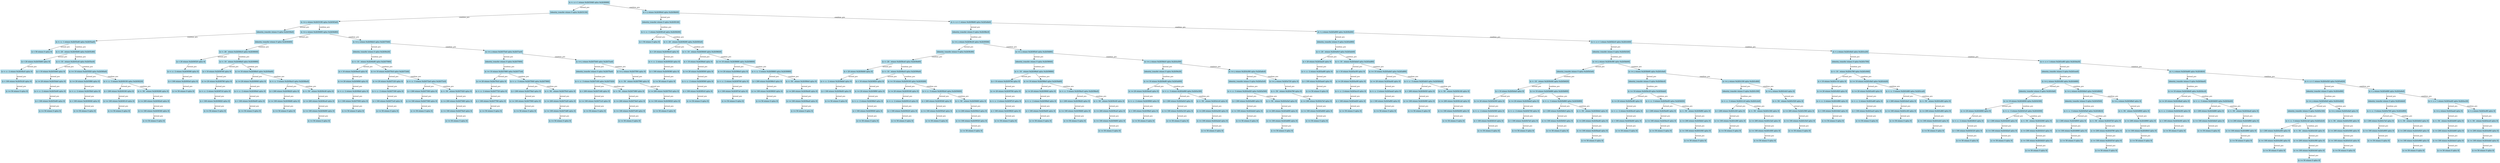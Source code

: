 digraph "[y := x - 1]" {
"0x2b53070" [label="[x <-- x + 1 otimes 0x2b530d0 oplus 0x2b58080]", color=lightblue,style=filled,shape=box]
"0x2b53070" -> "0x2b530d0" [label=extend_pre,color=black]
"0x2b530d0" [label="[identity_transfer otimes 0 oplus 0x2b53130]", color=lightblue,style=filled,shape=box]
"0x2b530d0" -> "0x2b53130" [label=combine_pre,color=black]
"0x2b53130" [label="[x <= y otimes 0x2b53190 oplus 0x2b563a0]", color=lightblue,style=filled,shape=box]
"0x2b53130" -> "0x2b53190" [label=extend_pre,color=black]
"0x2b53190" [label="[identity_transfer otimes 0 oplus 0x2b559e0]", color=lightblue,style=filled,shape=box]
"0x2b53190" -> "0x2b559e0" [label=combine_pre,color=black]
"0x2b559e0" [label="[x <-- x - 1 otimes 0x2b55a40 oplus 0x2b55aa0]", color=lightblue,style=filled,shape=box]
"0x2b559e0" -> "0x2b55a40" [label=extend_pre,color=black]
"0x2b55a40" [label="[z < 50 otimes 0 oplus 0]", color=lightblue,style=filled,shape=box]
"0x2b559e0" -> "0x2b55aa0" [label=combine_pre,color=black]
"0x2b55aa0" [label="[x <-- 20   otimes 0x2b55b00 oplus 0x2b55c80]", color=lightblue,style=filled,shape=box]
"0x2b55aa0" -> "0x2b55b00" [label=extend_pre,color=black]
"0x2b55b00" [label="[x < 20 otimes 0x2b55b60 oplus 0]", color=lightblue,style=filled,shape=box]
"0x2b55b00" -> "0x2b55b60" [label=extend_pre,color=black]
"0x2b55b60" [label="[x <-- x - 2 otimes 0x2b55bc0 oplus 0]", color=lightblue,style=filled,shape=box]
"0x2b55b60" -> "0x2b55bc0" [label=extend_pre,color=black]
"0x2b55bc0" [label="[z < 100 otimes 0x2b55c20 oplus 0]", color=lightblue,style=filled,shape=box]
"0x2b55bc0" -> "0x2b55c20" [label=extend_pre,color=black]
"0x2b55c20" [label="[z >= 50 otimes 0 oplus 0]", color=lightblue,style=filled,shape=box]
"0x2b55aa0" -> "0x2b55c80" [label=combine_pre,color=black]
"0x2b55c80" [label="[x <-- 10   otimes 0x2b55ce0 oplus 0x2b55ec0]", color=lightblue,style=filled,shape=box]
"0x2b55c80" -> "0x2b55ce0" [label=extend_pre,color=black]
"0x2b55ce0" [label="[x < 10 otimes 0x2b55d40 oplus 0]", color=lightblue,style=filled,shape=box]
"0x2b55ce0" -> "0x2b55d40" [label=extend_pre,color=black]
"0x2b55d40" [label="[x >= 20 otimes 0x2b55da0 oplus 0]", color=lightblue,style=filled,shape=box]
"0x2b55d40" -> "0x2b55da0" [label=extend_pre,color=black]
"0x2b55da0" [label="[x <-- x - 2 otimes 0x2b55e00 oplus 0]", color=lightblue,style=filled,shape=box]
"0x2b55da0" -> "0x2b55e00" [label=extend_pre,color=black]
"0x2b55e00" [label="[z < 100 otimes 0x2b55e60 oplus 0]", color=lightblue,style=filled,shape=box]
"0x2b55e00" -> "0x2b55e60" [label=extend_pre,color=black]
"0x2b55e60" [label="[z >= 50 otimes 0 oplus 0]", color=lightblue,style=filled,shape=box]
"0x2b55c80" -> "0x2b55ec0" [label=combine_pre,color=black]
"0x2b55ec0" [label="[x >= 10 otimes 0x2b55f20 oplus 0x2b560a0]", color=lightblue,style=filled,shape=box]
"0x2b55ec0" -> "0x2b55f20" [label=extend_pre,color=black]
"0x2b55f20" [label="[x >= 20 otimes 0x2b55f80 oplus 0]", color=lightblue,style=filled,shape=box]
"0x2b55f20" -> "0x2b55f80" [label=extend_pre,color=black]
"0x2b55f80" [label="[x <-- x - 2 otimes 0x2b55fe0 oplus 0]", color=lightblue,style=filled,shape=box]
"0x2b55f80" -> "0x2b55fe0" [label=extend_pre,color=black]
"0x2b55fe0" [label="[z < 100 otimes 0x2b56040 oplus 0]", color=lightblue,style=filled,shape=box]
"0x2b55fe0" -> "0x2b56040" [label=extend_pre,color=black]
"0x2b56040" [label="[z >= 50 otimes 0 oplus 0]", color=lightblue,style=filled,shape=box]
"0x2b55ec0" -> "0x2b560a0" [label=combine_pre,color=black]
"0x2b560a0" [label="[x <-- x - 3 otimes 0x2b56100 oplus 0x2b56220]", color=lightblue,style=filled,shape=box]
"0x2b560a0" -> "0x2b56100" [label=extend_pre,color=black]
"0x2b56100" [label="[z < 200 otimes 0x2b56160 oplus 0]", color=lightblue,style=filled,shape=box]
"0x2b56100" -> "0x2b56160" [label=extend_pre,color=black]
"0x2b56160" [label="[z >= 100 otimes 0x2b561c0 oplus 0]", color=lightblue,style=filled,shape=box]
"0x2b56160" -> "0x2b561c0" [label=extend_pre,color=black]
"0x2b561c0" [label="[z >= 50 otimes 0 oplus 0]", color=lightblue,style=filled,shape=box]
"0x2b560a0" -> "0x2b56220" [label=combine_pre,color=black]
"0x2b56220" [label="[x <-- 50   otimes 0x2b56280 oplus 0]", color=lightblue,style=filled,shape=box]
"0x2b56220" -> "0x2b56280" [label=extend_pre,color=black]
"0x2b56280" [label="[z >= 200 otimes 0x2b562e0 oplus 0]", color=lightblue,style=filled,shape=box]
"0x2b56280" -> "0x2b562e0" [label=extend_pre,color=black]
"0x2b562e0" [label="[z >= 100 otimes 0x2b56340 oplus 0]", color=lightblue,style=filled,shape=box]
"0x2b562e0" -> "0x2b56340" [label=extend_pre,color=black]
"0x2b56340" [label="[z >= 50 otimes 0 oplus 0]", color=lightblue,style=filled,shape=box]
"0x2b53130" -> "0x2b563a0" [label=combine_pre,color=black]
"0x2b563a0" [label="[x <= y otimes 0x2b56400 oplus 0x2b56d60]", color=lightblue,style=filled,shape=box]
"0x2b563a0" -> "0x2b56400" [label=extend_pre,color=black]
"0x2b56400" [label="[identity_transfer otimes 0 oplus 0x2b56460]", color=lightblue,style=filled,shape=box]
"0x2b56400" -> "0x2b56460" [label=combine_pre,color=black]
"0x2b56460" [label="[x <-- 20   otimes 0x2b564c0 oplus 0x2b56640]", color=lightblue,style=filled,shape=box]
"0x2b56460" -> "0x2b564c0" [label=extend_pre,color=black]
"0x2b564c0" [label="[x < 20 otimes 0x2b56520 oplus 0]", color=lightblue,style=filled,shape=box]
"0x2b564c0" -> "0x2b56520" [label=extend_pre,color=black]
"0x2b56520" [label="[x <-- x - 2 otimes 0x2b56580 oplus 0]", color=lightblue,style=filled,shape=box]
"0x2b56520" -> "0x2b56580" [label=extend_pre,color=black]
"0x2b56580" [label="[z < 100 otimes 0x2b565e0 oplus 0]", color=lightblue,style=filled,shape=box]
"0x2b56580" -> "0x2b565e0" [label=extend_pre,color=black]
"0x2b565e0" [label="[z >= 50 otimes 0 oplus 0]", color=lightblue,style=filled,shape=box]
"0x2b56460" -> "0x2b56640" [label=combine_pre,color=black]
"0x2b56640" [label="[x <-- 10   otimes 0x2b566a0 oplus 0x2b56880]", color=lightblue,style=filled,shape=box]
"0x2b56640" -> "0x2b566a0" [label=extend_pre,color=black]
"0x2b566a0" [label="[x < 10 otimes 0x2b56700 oplus 0]", color=lightblue,style=filled,shape=box]
"0x2b566a0" -> "0x2b56700" [label=extend_pre,color=black]
"0x2b56700" [label="[x >= 20 otimes 0x2b56760 oplus 0]", color=lightblue,style=filled,shape=box]
"0x2b56700" -> "0x2b56760" [label=extend_pre,color=black]
"0x2b56760" [label="[x <-- x - 2 otimes 0x2b567c0 oplus 0]", color=lightblue,style=filled,shape=box]
"0x2b56760" -> "0x2b567c0" [label=extend_pre,color=black]
"0x2b567c0" [label="[z < 100 otimes 0x2b56820 oplus 0]", color=lightblue,style=filled,shape=box]
"0x2b567c0" -> "0x2b56820" [label=extend_pre,color=black]
"0x2b56820" [label="[z >= 50 otimes 0 oplus 0]", color=lightblue,style=filled,shape=box]
"0x2b56640" -> "0x2b56880" [label=combine_pre,color=black]
"0x2b56880" [label="[x >= 10 otimes 0x2b568e0 oplus 0x2b56a60]", color=lightblue,style=filled,shape=box]
"0x2b56880" -> "0x2b568e0" [label=extend_pre,color=black]
"0x2b568e0" [label="[x >= 20 otimes 0x2b56940 oplus 0]", color=lightblue,style=filled,shape=box]
"0x2b568e0" -> "0x2b56940" [label=extend_pre,color=black]
"0x2b56940" [label="[x <-- x - 2 otimes 0x2b569a0 oplus 0]", color=lightblue,style=filled,shape=box]
"0x2b56940" -> "0x2b569a0" [label=extend_pre,color=black]
"0x2b569a0" [label="[z < 100 otimes 0x2b56a00 oplus 0]", color=lightblue,style=filled,shape=box]
"0x2b569a0" -> "0x2b56a00" [label=extend_pre,color=black]
"0x2b56a00" [label="[z >= 50 otimes 0 oplus 0]", color=lightblue,style=filled,shape=box]
"0x2b56880" -> "0x2b56a60" [label=combine_pre,color=black]
"0x2b56a60" [label="[x <-- x - 3 otimes 0x2b56ac0 oplus 0x2b56be0]", color=lightblue,style=filled,shape=box]
"0x2b56a60" -> "0x2b56ac0" [label=extend_pre,color=black]
"0x2b56ac0" [label="[z < 200 otimes 0x2b56b20 oplus 0]", color=lightblue,style=filled,shape=box]
"0x2b56ac0" -> "0x2b56b20" [label=extend_pre,color=black]
"0x2b56b20" [label="[z >= 100 otimes 0x2b56b80 oplus 0]", color=lightblue,style=filled,shape=box]
"0x2b56b20" -> "0x2b56b80" [label=extend_pre,color=black]
"0x2b56b80" [label="[z >= 50 otimes 0 oplus 0]", color=lightblue,style=filled,shape=box]
"0x2b56a60" -> "0x2b56be0" [label=combine_pre,color=black]
"0x2b56be0" [label="[x <-- 50   otimes 0x2b56c40 oplus 0]", color=lightblue,style=filled,shape=box]
"0x2b56be0" -> "0x2b56c40" [label=extend_pre,color=black]
"0x2b56c40" [label="[z >= 200 otimes 0x2b56ca0 oplus 0]", color=lightblue,style=filled,shape=box]
"0x2b56c40" -> "0x2b56ca0" [label=extend_pre,color=black]
"0x2b56ca0" [label="[z >= 100 otimes 0x2b56d00 oplus 0]", color=lightblue,style=filled,shape=box]
"0x2b56ca0" -> "0x2b56d00" [label=extend_pre,color=black]
"0x2b56d00" [label="[z >= 50 otimes 0 oplus 0]", color=lightblue,style=filled,shape=box]
"0x2b563a0" -> "0x2b56d60" [label=combine_pre,color=black]
"0x2b56d60" [label="[x <= y otimes 0x2b56dc0 oplus 0x2b57540]", color=lightblue,style=filled,shape=box]
"0x2b56d60" -> "0x2b56dc0" [label=extend_pre,color=black]
"0x2b56dc0" [label="[identity_transfer otimes 0 oplus 0x2b56e20]", color=lightblue,style=filled,shape=box]
"0x2b56dc0" -> "0x2b56e20" [label=combine_pre,color=black]
"0x2b56e20" [label="[x <-- 10   otimes 0x2b56e80 oplus 0x2b57060]", color=lightblue,style=filled,shape=box]
"0x2b56e20" -> "0x2b56e80" [label=extend_pre,color=black]
"0x2b56e80" [label="[x < 10 otimes 0x2b56ee0 oplus 0]", color=lightblue,style=filled,shape=box]
"0x2b56e80" -> "0x2b56ee0" [label=extend_pre,color=black]
"0x2b56ee0" [label="[x >= 20 otimes 0x2b56f40 oplus 0]", color=lightblue,style=filled,shape=box]
"0x2b56ee0" -> "0x2b56f40" [label=extend_pre,color=black]
"0x2b56f40" [label="[x <-- x - 2 otimes 0x2b56fa0 oplus 0]", color=lightblue,style=filled,shape=box]
"0x2b56f40" -> "0x2b56fa0" [label=extend_pre,color=black]
"0x2b56fa0" [label="[z < 100 otimes 0x2b57000 oplus 0]", color=lightblue,style=filled,shape=box]
"0x2b56fa0" -> "0x2b57000" [label=extend_pre,color=black]
"0x2b57000" [label="[z >= 50 otimes 0 oplus 0]", color=lightblue,style=filled,shape=box]
"0x2b56e20" -> "0x2b57060" [label=combine_pre,color=black]
"0x2b57060" [label="[x >= 10 otimes 0x2b570c0 oplus 0x2b57240]", color=lightblue,style=filled,shape=box]
"0x2b57060" -> "0x2b570c0" [label=extend_pre,color=black]
"0x2b570c0" [label="[x >= 20 otimes 0x2b57120 oplus 0]", color=lightblue,style=filled,shape=box]
"0x2b570c0" -> "0x2b57120" [label=extend_pre,color=black]
"0x2b57120" [label="[x <-- x - 2 otimes 0x2b57180 oplus 0]", color=lightblue,style=filled,shape=box]
"0x2b57120" -> "0x2b57180" [label=extend_pre,color=black]
"0x2b57180" [label="[z < 100 otimes 0x2b571e0 oplus 0]", color=lightblue,style=filled,shape=box]
"0x2b57180" -> "0x2b571e0" [label=extend_pre,color=black]
"0x2b571e0" [label="[z >= 50 otimes 0 oplus 0]", color=lightblue,style=filled,shape=box]
"0x2b57060" -> "0x2b57240" [label=combine_pre,color=black]
"0x2b57240" [label="[x <-- x - 3 otimes 0x2b572a0 oplus 0x2b573c0]", color=lightblue,style=filled,shape=box]
"0x2b57240" -> "0x2b572a0" [label=extend_pre,color=black]
"0x2b572a0" [label="[z < 200 otimes 0x2b57300 oplus 0]", color=lightblue,style=filled,shape=box]
"0x2b572a0" -> "0x2b57300" [label=extend_pre,color=black]
"0x2b57300" [label="[z >= 100 otimes 0x2b57360 oplus 0]", color=lightblue,style=filled,shape=box]
"0x2b57300" -> "0x2b57360" [label=extend_pre,color=black]
"0x2b57360" [label="[z >= 50 otimes 0 oplus 0]", color=lightblue,style=filled,shape=box]
"0x2b57240" -> "0x2b573c0" [label=combine_pre,color=black]
"0x2b573c0" [label="[x <-- 50   otimes 0x2b57420 oplus 0]", color=lightblue,style=filled,shape=box]
"0x2b573c0" -> "0x2b57420" [label=extend_pre,color=black]
"0x2b57420" [label="[z >= 200 otimes 0x2b57480 oplus 0]", color=lightblue,style=filled,shape=box]
"0x2b57420" -> "0x2b57480" [label=extend_pre,color=black]
"0x2b57480" [label="[z >= 100 otimes 0x2b574e0 oplus 0]", color=lightblue,style=filled,shape=box]
"0x2b57480" -> "0x2b574e0" [label=extend_pre,color=black]
"0x2b574e0" [label="[z >= 50 otimes 0 oplus 0]", color=lightblue,style=filled,shape=box]
"0x2b56d60" -> "0x2b57540" [label=combine_pre,color=black]
"0x2b57540" [label="[x <= y otimes 0x2b575a0 oplus 0x2b57ae0]", color=lightblue,style=filled,shape=box]
"0x2b57540" -> "0x2b575a0" [label=extend_pre,color=black]
"0x2b575a0" [label="[identity_transfer otimes 0 oplus 0x2b57600]", color=lightblue,style=filled,shape=box]
"0x2b575a0" -> "0x2b57600" [label=combine_pre,color=black]
"0x2b57600" [label="[x >= 10 otimes 0x2b57660 oplus 0x2b577e0]", color=lightblue,style=filled,shape=box]
"0x2b57600" -> "0x2b57660" [label=extend_pre,color=black]
"0x2b57660" [label="[x >= 20 otimes 0x2b576c0 oplus 0]", color=lightblue,style=filled,shape=box]
"0x2b57660" -> "0x2b576c0" [label=extend_pre,color=black]
"0x2b576c0" [label="[x <-- x - 2 otimes 0x2b57720 oplus 0]", color=lightblue,style=filled,shape=box]
"0x2b576c0" -> "0x2b57720" [label=extend_pre,color=black]
"0x2b57720" [label="[z < 100 otimes 0x2b57780 oplus 0]", color=lightblue,style=filled,shape=box]
"0x2b57720" -> "0x2b57780" [label=extend_pre,color=black]
"0x2b57780" [label="[z >= 50 otimes 0 oplus 0]", color=lightblue,style=filled,shape=box]
"0x2b57600" -> "0x2b577e0" [label=combine_pre,color=black]
"0x2b577e0" [label="[x <-- x - 3 otimes 0x2b57840 oplus 0x2b57960]", color=lightblue,style=filled,shape=box]
"0x2b577e0" -> "0x2b57840" [label=extend_pre,color=black]
"0x2b57840" [label="[z < 200 otimes 0x2b578a0 oplus 0]", color=lightblue,style=filled,shape=box]
"0x2b57840" -> "0x2b578a0" [label=extend_pre,color=black]
"0x2b578a0" [label="[z >= 100 otimes 0x2b57900 oplus 0]", color=lightblue,style=filled,shape=box]
"0x2b578a0" -> "0x2b57900" [label=extend_pre,color=black]
"0x2b57900" [label="[z >= 50 otimes 0 oplus 0]", color=lightblue,style=filled,shape=box]
"0x2b577e0" -> "0x2b57960" [label=combine_pre,color=black]
"0x2b57960" [label="[x <-- 50   otimes 0x2b579c0 oplus 0]", color=lightblue,style=filled,shape=box]
"0x2b57960" -> "0x2b579c0" [label=extend_pre,color=black]
"0x2b579c0" [label="[z >= 200 otimes 0x2b57a20 oplus 0]", color=lightblue,style=filled,shape=box]
"0x2b579c0" -> "0x2b57a20" [label=extend_pre,color=black]
"0x2b57a20" [label="[z >= 100 otimes 0x2b57a80 oplus 0]", color=lightblue,style=filled,shape=box]
"0x2b57a20" -> "0x2b57a80" [label=extend_pre,color=black]
"0x2b57a80" [label="[z >= 50 otimes 0 oplus 0]", color=lightblue,style=filled,shape=box]
"0x2b57540" -> "0x2b57ae0" [label=combine_pre,color=black]
"0x2b57ae0" [label="[x <= y otimes 0x2b57b40 oplus 0x2b57ea0]", color=lightblue,style=filled,shape=box]
"0x2b57ae0" -> "0x2b57b40" [label=extend_pre,color=black]
"0x2b57b40" [label="[identity_transfer otimes 0 oplus 0x2b57ba0]", color=lightblue,style=filled,shape=box]
"0x2b57b40" -> "0x2b57ba0" [label=combine_pre,color=black]
"0x2b57ba0" [label="[x <-- x - 3 otimes 0x2b57c00 oplus 0x2b57d20]", color=lightblue,style=filled,shape=box]
"0x2b57ba0" -> "0x2b57c00" [label=extend_pre,color=black]
"0x2b57c00" [label="[z < 200 otimes 0x2b57c60 oplus 0]", color=lightblue,style=filled,shape=box]
"0x2b57c00" -> "0x2b57c60" [label=extend_pre,color=black]
"0x2b57c60" [label="[z >= 100 otimes 0x2b57cc0 oplus 0]", color=lightblue,style=filled,shape=box]
"0x2b57c60" -> "0x2b57cc0" [label=extend_pre,color=black]
"0x2b57cc0" [label="[z >= 50 otimes 0 oplus 0]", color=lightblue,style=filled,shape=box]
"0x2b57ba0" -> "0x2b57d20" [label=combine_pre,color=black]
"0x2b57d20" [label="[x <-- 50   otimes 0x2b57d80 oplus 0]", color=lightblue,style=filled,shape=box]
"0x2b57d20" -> "0x2b57d80" [label=extend_pre,color=black]
"0x2b57d80" [label="[z >= 200 otimes 0x2b57de0 oplus 0]", color=lightblue,style=filled,shape=box]
"0x2b57d80" -> "0x2b57de0" [label=extend_pre,color=black]
"0x2b57de0" [label="[z >= 100 otimes 0x2b57e40 oplus 0]", color=lightblue,style=filled,shape=box]
"0x2b57de0" -> "0x2b57e40" [label=extend_pre,color=black]
"0x2b57e40" [label="[z >= 50 otimes 0 oplus 0]", color=lightblue,style=filled,shape=box]
"0x2b57ae0" -> "0x2b57ea0" [label=combine_pre,color=black]
"0x2b57ea0" [label="[x <= y otimes 0x2b57f00 oplus 0]", color=lightblue,style=filled,shape=box]
"0x2b57ea0" -> "0x2b57f00" [label=extend_pre,color=black]
"0x2b57f00" [label="[x <-- 50   otimes 0x2b57f60 oplus 0]", color=lightblue,style=filled,shape=box]
"0x2b57f00" -> "0x2b57f60" [label=extend_pre,color=black]
"0x2b57f60" [label="[z >= 200 otimes 0x2b57fc0 oplus 0]", color=lightblue,style=filled,shape=box]
"0x2b57f60" -> "0x2b57fc0" [label=extend_pre,color=black]
"0x2b57fc0" [label="[z >= 100 otimes 0x2b58020 oplus 0]", color=lightblue,style=filled,shape=box]
"0x2b57fc0" -> "0x2b58020" [label=extend_pre,color=black]
"0x2b58020" [label="[z >= 50 otimes 0 oplus 0]", color=lightblue,style=filled,shape=box]
"0x2b53070" -> "0x2b58080" [label=combine_pre,color=black]
"0x2b58080" [label="[x > y otimes 0x2b580e0 oplus 0x2b58b00]", color=lightblue,style=filled,shape=box]
"0x2b58080" -> "0x2b580e0" [label=extend_pre,color=black]
"0x2b580e0" [label="[identity_transfer otimes 0 oplus 0x2b58140]", color=lightblue,style=filled,shape=box]
"0x2b580e0" -> "0x2b58140" [label=combine_pre,color=black]
"0x2b58140" [label="[x <-- x - 1 otimes 0x2b581a0 oplus 0x2b58200]", color=lightblue,style=filled,shape=box]
"0x2b58140" -> "0x2b581a0" [label=extend_pre,color=black]
"0x2b581a0" [label="[z < 50 otimes 0 oplus 0]", color=lightblue,style=filled,shape=box]
"0x2b58140" -> "0x2b58200" [label=combine_pre,color=black]
"0x2b58200" [label="[x <-- 20   otimes 0x2b58260 oplus 0x2b583e0]", color=lightblue,style=filled,shape=box]
"0x2b58200" -> "0x2b58260" [label=extend_pre,color=black]
"0x2b58260" [label="[x < 20 otimes 0x2b582c0 oplus 0]", color=lightblue,style=filled,shape=box]
"0x2b58260" -> "0x2b582c0" [label=extend_pre,color=black]
"0x2b582c0" [label="[x <-- x - 2 otimes 0x2b58320 oplus 0]", color=lightblue,style=filled,shape=box]
"0x2b582c0" -> "0x2b58320" [label=extend_pre,color=black]
"0x2b58320" [label="[z < 100 otimes 0x2b58380 oplus 0]", color=lightblue,style=filled,shape=box]
"0x2b58320" -> "0x2b58380" [label=extend_pre,color=black]
"0x2b58380" [label="[z >= 50 otimes 0 oplus 0]", color=lightblue,style=filled,shape=box]
"0x2b58200" -> "0x2b583e0" [label=combine_pre,color=black]
"0x2b583e0" [label="[x <-- 10   otimes 0x2b58440 oplus 0x2b58620]", color=lightblue,style=filled,shape=box]
"0x2b583e0" -> "0x2b58440" [label=extend_pre,color=black]
"0x2b58440" [label="[x < 10 otimes 0x2b584a0 oplus 0]", color=lightblue,style=filled,shape=box]
"0x2b58440" -> "0x2b584a0" [label=extend_pre,color=black]
"0x2b584a0" [label="[x >= 20 otimes 0x2b58500 oplus 0]", color=lightblue,style=filled,shape=box]
"0x2b584a0" -> "0x2b58500" [label=extend_pre,color=black]
"0x2b58500" [label="[x <-- x - 2 otimes 0x2b58560 oplus 0]", color=lightblue,style=filled,shape=box]
"0x2b58500" -> "0x2b58560" [label=extend_pre,color=black]
"0x2b58560" [label="[z < 100 otimes 0x2b585c0 oplus 0]", color=lightblue,style=filled,shape=box]
"0x2b58560" -> "0x2b585c0" [label=extend_pre,color=black]
"0x2b585c0" [label="[z >= 50 otimes 0 oplus 0]", color=lightblue,style=filled,shape=box]
"0x2b583e0" -> "0x2b58620" [label=combine_pre,color=black]
"0x2b58620" [label="[x >= 10 otimes 0x2b58680 oplus 0x2b58800]", color=lightblue,style=filled,shape=box]
"0x2b58620" -> "0x2b58680" [label=extend_pre,color=black]
"0x2b58680" [label="[x >= 20 otimes 0x2b586e0 oplus 0]", color=lightblue,style=filled,shape=box]
"0x2b58680" -> "0x2b586e0" [label=extend_pre,color=black]
"0x2b586e0" [label="[x <-- x - 2 otimes 0x2b58740 oplus 0]", color=lightblue,style=filled,shape=box]
"0x2b586e0" -> "0x2b58740" [label=extend_pre,color=black]
"0x2b58740" [label="[z < 100 otimes 0x2b587a0 oplus 0]", color=lightblue,style=filled,shape=box]
"0x2b58740" -> "0x2b587a0" [label=extend_pre,color=black]
"0x2b587a0" [label="[z >= 50 otimes 0 oplus 0]", color=lightblue,style=filled,shape=box]
"0x2b58620" -> "0x2b58800" [label=combine_pre,color=black]
"0x2b58800" [label="[x <-- x - 3 otimes 0x2b58860 oplus 0x2b58980]", color=lightblue,style=filled,shape=box]
"0x2b58800" -> "0x2b58860" [label=extend_pre,color=black]
"0x2b58860" [label="[z < 200 otimes 0x2b588c0 oplus 0]", color=lightblue,style=filled,shape=box]
"0x2b58860" -> "0x2b588c0" [label=extend_pre,color=black]
"0x2b588c0" [label="[z >= 100 otimes 0x2b58920 oplus 0]", color=lightblue,style=filled,shape=box]
"0x2b588c0" -> "0x2b58920" [label=extend_pre,color=black]
"0x2b58920" [label="[z >= 50 otimes 0 oplus 0]", color=lightblue,style=filled,shape=box]
"0x2b58800" -> "0x2b58980" [label=combine_pre,color=black]
"0x2b58980" [label="[x <-- 50   otimes 0x2b589e0 oplus 0]", color=lightblue,style=filled,shape=box]
"0x2b58980" -> "0x2b589e0" [label=extend_pre,color=black]
"0x2b589e0" [label="[z >= 200 otimes 0x2b58a40 oplus 0]", color=lightblue,style=filled,shape=box]
"0x2b589e0" -> "0x2b58a40" [label=extend_pre,color=black]
"0x2b58a40" [label="[z >= 100 otimes 0x2b58aa0 oplus 0]", color=lightblue,style=filled,shape=box]
"0x2b58a40" -> "0x2b58aa0" [label=extend_pre,color=black]
"0x2b58aa0" [label="[z >= 50 otimes 0 oplus 0]", color=lightblue,style=filled,shape=box]
"0x2b58080" -> "0x2b58b00" [label=combine_pre,color=black]
"0x2b58b00" [label="[x <-- x + 1 otimes 0x2b58b60 oplus 0x2b5a8a0]", color=lightblue,style=filled,shape=box]
"0x2b58b00" -> "0x2b58b60" [label=extend_pre,color=black]
"0x2b58b60" [label="[identity_transfer otimes 0 oplus 0x2b58bc0]", color=lightblue,style=filled,shape=box]
"0x2b58b60" -> "0x2b58bc0" [label=combine_pre,color=black]
"0x2b58bc0" [label="[x <= y otimes 0x2b58c20 oplus 0x2b59580]", color=lightblue,style=filled,shape=box]
"0x2b58bc0" -> "0x2b58c20" [label=extend_pre,color=black]
"0x2b58c20" [label="[identity_transfer otimes 0 oplus 0x2b58c80]", color=lightblue,style=filled,shape=box]
"0x2b58c20" -> "0x2b58c80" [label=combine_pre,color=black]
"0x2b58c80" [label="[x <-- 20   otimes 0x2b58ce0 oplus 0x2b58e60]", color=lightblue,style=filled,shape=box]
"0x2b58c80" -> "0x2b58ce0" [label=extend_pre,color=black]
"0x2b58ce0" [label="[x < 20 otimes 0x2b58d40 oplus 0]", color=lightblue,style=filled,shape=box]
"0x2b58ce0" -> "0x2b58d40" [label=extend_pre,color=black]
"0x2b58d40" [label="[x <-- x - 2 otimes 0x2b58da0 oplus 0]", color=lightblue,style=filled,shape=box]
"0x2b58d40" -> "0x2b58da0" [label=extend_pre,color=black]
"0x2b58da0" [label="[z < 100 otimes 0x2b58e00 oplus 0]", color=lightblue,style=filled,shape=box]
"0x2b58da0" -> "0x2b58e00" [label=extend_pre,color=black]
"0x2b58e00" [label="[z >= 50 otimes 0 oplus 0]", color=lightblue,style=filled,shape=box]
"0x2b58c80" -> "0x2b58e60" [label=combine_pre,color=black]
"0x2b58e60" [label="[x <-- 10   otimes 0x2b58ec0 oplus 0x2b590a0]", color=lightblue,style=filled,shape=box]
"0x2b58e60" -> "0x2b58ec0" [label=extend_pre,color=black]
"0x2b58ec0" [label="[x < 10 otimes 0x2b58f20 oplus 0]", color=lightblue,style=filled,shape=box]
"0x2b58ec0" -> "0x2b58f20" [label=extend_pre,color=black]
"0x2b58f20" [label="[x >= 20 otimes 0x2b58f80 oplus 0]", color=lightblue,style=filled,shape=box]
"0x2b58f20" -> "0x2b58f80" [label=extend_pre,color=black]
"0x2b58f80" [label="[x <-- x - 2 otimes 0x2b58fe0 oplus 0]", color=lightblue,style=filled,shape=box]
"0x2b58f80" -> "0x2b58fe0" [label=extend_pre,color=black]
"0x2b58fe0" [label="[z < 100 otimes 0x2b59040 oplus 0]", color=lightblue,style=filled,shape=box]
"0x2b58fe0" -> "0x2b59040" [label=extend_pre,color=black]
"0x2b59040" [label="[z >= 50 otimes 0 oplus 0]", color=lightblue,style=filled,shape=box]
"0x2b58e60" -> "0x2b590a0" [label=combine_pre,color=black]
"0x2b590a0" [label="[x >= 10 otimes 0x2b59100 oplus 0x2b59280]", color=lightblue,style=filled,shape=box]
"0x2b590a0" -> "0x2b59100" [label=extend_pre,color=black]
"0x2b59100" [label="[x >= 20 otimes 0x2b59160 oplus 0]", color=lightblue,style=filled,shape=box]
"0x2b59100" -> "0x2b59160" [label=extend_pre,color=black]
"0x2b59160" [label="[x <-- x - 2 otimes 0x2b591c0 oplus 0]", color=lightblue,style=filled,shape=box]
"0x2b59160" -> "0x2b591c0" [label=extend_pre,color=black]
"0x2b591c0" [label="[z < 100 otimes 0x2b59220 oplus 0]", color=lightblue,style=filled,shape=box]
"0x2b591c0" -> "0x2b59220" [label=extend_pre,color=black]
"0x2b59220" [label="[z >= 50 otimes 0 oplus 0]", color=lightblue,style=filled,shape=box]
"0x2b590a0" -> "0x2b59280" [label=combine_pre,color=black]
"0x2b59280" [label="[x <-- x - 3 otimes 0x2b592e0 oplus 0x2b59400]", color=lightblue,style=filled,shape=box]
"0x2b59280" -> "0x2b592e0" [label=extend_pre,color=black]
"0x2b592e0" [label="[z < 200 otimes 0x2b59340 oplus 0]", color=lightblue,style=filled,shape=box]
"0x2b592e0" -> "0x2b59340" [label=extend_pre,color=black]
"0x2b59340" [label="[z >= 100 otimes 0x2b593a0 oplus 0]", color=lightblue,style=filled,shape=box]
"0x2b59340" -> "0x2b593a0" [label=extend_pre,color=black]
"0x2b593a0" [label="[z >= 50 otimes 0 oplus 0]", color=lightblue,style=filled,shape=box]
"0x2b59280" -> "0x2b59400" [label=combine_pre,color=black]
"0x2b59400" [label="[x <-- 50   otimes 0x2b59460 oplus 0]", color=lightblue,style=filled,shape=box]
"0x2b59400" -> "0x2b59460" [label=extend_pre,color=black]
"0x2b59460" [label="[z >= 200 otimes 0x2b594c0 oplus 0]", color=lightblue,style=filled,shape=box]
"0x2b59460" -> "0x2b594c0" [label=extend_pre,color=black]
"0x2b594c0" [label="[z >= 100 otimes 0x2b59520 oplus 0]", color=lightblue,style=filled,shape=box]
"0x2b594c0" -> "0x2b59520" [label=extend_pre,color=black]
"0x2b59520" [label="[z >= 50 otimes 0 oplus 0]", color=lightblue,style=filled,shape=box]
"0x2b58bc0" -> "0x2b59580" [label=combine_pre,color=black]
"0x2b59580" [label="[x <= y otimes 0x2b595e0 oplus 0x2b59d60]", color=lightblue,style=filled,shape=box]
"0x2b59580" -> "0x2b595e0" [label=extend_pre,color=black]
"0x2b595e0" [label="[identity_transfer otimes 0 oplus 0x2b59640]", color=lightblue,style=filled,shape=box]
"0x2b595e0" -> "0x2b59640" [label=combine_pre,color=black]
"0x2b59640" [label="[x <-- 10   otimes 0x2b596a0 oplus 0x2b59880]", color=lightblue,style=filled,shape=box]
"0x2b59640" -> "0x2b596a0" [label=extend_pre,color=black]
"0x2b596a0" [label="[x < 10 otimes 0x2b59700 oplus 0]", color=lightblue,style=filled,shape=box]
"0x2b596a0" -> "0x2b59700" [label=extend_pre,color=black]
"0x2b59700" [label="[x >= 20 otimes 0x2b59760 oplus 0]", color=lightblue,style=filled,shape=box]
"0x2b59700" -> "0x2b59760" [label=extend_pre,color=black]
"0x2b59760" [label="[x <-- x - 2 otimes 0x2b597c0 oplus 0]", color=lightblue,style=filled,shape=box]
"0x2b59760" -> "0x2b597c0" [label=extend_pre,color=black]
"0x2b597c0" [label="[z < 100 otimes 0x2b59820 oplus 0]", color=lightblue,style=filled,shape=box]
"0x2b597c0" -> "0x2b59820" [label=extend_pre,color=black]
"0x2b59820" [label="[z >= 50 otimes 0 oplus 0]", color=lightblue,style=filled,shape=box]
"0x2b59640" -> "0x2b59880" [label=combine_pre,color=black]
"0x2b59880" [label="[x >= 10 otimes 0x2b598e0 oplus 0x2b59a60]", color=lightblue,style=filled,shape=box]
"0x2b59880" -> "0x2b598e0" [label=extend_pre,color=black]
"0x2b598e0" [label="[x >= 20 otimes 0x2b59940 oplus 0]", color=lightblue,style=filled,shape=box]
"0x2b598e0" -> "0x2b59940" [label=extend_pre,color=black]
"0x2b59940" [label="[x <-- x - 2 otimes 0x2b599a0 oplus 0]", color=lightblue,style=filled,shape=box]
"0x2b59940" -> "0x2b599a0" [label=extend_pre,color=black]
"0x2b599a0" [label="[z < 100 otimes 0x2b59a00 oplus 0]", color=lightblue,style=filled,shape=box]
"0x2b599a0" -> "0x2b59a00" [label=extend_pre,color=black]
"0x2b59a00" [label="[z >= 50 otimes 0 oplus 0]", color=lightblue,style=filled,shape=box]
"0x2b59880" -> "0x2b59a60" [label=combine_pre,color=black]
"0x2b59a60" [label="[x <-- x - 3 otimes 0x2b59ac0 oplus 0x2b59be0]", color=lightblue,style=filled,shape=box]
"0x2b59a60" -> "0x2b59ac0" [label=extend_pre,color=black]
"0x2b59ac0" [label="[z < 200 otimes 0x2b59b20 oplus 0]", color=lightblue,style=filled,shape=box]
"0x2b59ac0" -> "0x2b59b20" [label=extend_pre,color=black]
"0x2b59b20" [label="[z >= 100 otimes 0x2b59b80 oplus 0]", color=lightblue,style=filled,shape=box]
"0x2b59b20" -> "0x2b59b80" [label=extend_pre,color=black]
"0x2b59b80" [label="[z >= 50 otimes 0 oplus 0]", color=lightblue,style=filled,shape=box]
"0x2b59a60" -> "0x2b59be0" [label=combine_pre,color=black]
"0x2b59be0" [label="[x <-- 50   otimes 0x2b59c40 oplus 0]", color=lightblue,style=filled,shape=box]
"0x2b59be0" -> "0x2b59c40" [label=extend_pre,color=black]
"0x2b59c40" [label="[z >= 200 otimes 0x2b59ca0 oplus 0]", color=lightblue,style=filled,shape=box]
"0x2b59c40" -> "0x2b59ca0" [label=extend_pre,color=black]
"0x2b59ca0" [label="[z >= 100 otimes 0x2b59d00 oplus 0]", color=lightblue,style=filled,shape=box]
"0x2b59ca0" -> "0x2b59d00" [label=extend_pre,color=black]
"0x2b59d00" [label="[z >= 50 otimes 0 oplus 0]", color=lightblue,style=filled,shape=box]
"0x2b59580" -> "0x2b59d60" [label=combine_pre,color=black]
"0x2b59d60" [label="[x <= y otimes 0x2b59dc0 oplus 0x2b5a300]", color=lightblue,style=filled,shape=box]
"0x2b59d60" -> "0x2b59dc0" [label=extend_pre,color=black]
"0x2b59dc0" [label="[identity_transfer otimes 0 oplus 0x2b59e20]", color=lightblue,style=filled,shape=box]
"0x2b59dc0" -> "0x2b59e20" [label=combine_pre,color=black]
"0x2b59e20" [label="[x >= 10 otimes 0x2b59e80 oplus 0x2b5a000]", color=lightblue,style=filled,shape=box]
"0x2b59e20" -> "0x2b59e80" [label=extend_pre,color=black]
"0x2b59e80" [label="[x >= 20 otimes 0x2b59ee0 oplus 0]", color=lightblue,style=filled,shape=box]
"0x2b59e80" -> "0x2b59ee0" [label=extend_pre,color=black]
"0x2b59ee0" [label="[x <-- x - 2 otimes 0x2b59f40 oplus 0]", color=lightblue,style=filled,shape=box]
"0x2b59ee0" -> "0x2b59f40" [label=extend_pre,color=black]
"0x2b59f40" [label="[z < 100 otimes 0x2b59fa0 oplus 0]", color=lightblue,style=filled,shape=box]
"0x2b59f40" -> "0x2b59fa0" [label=extend_pre,color=black]
"0x2b59fa0" [label="[z >= 50 otimes 0 oplus 0]", color=lightblue,style=filled,shape=box]
"0x2b59e20" -> "0x2b5a000" [label=combine_pre,color=black]
"0x2b5a000" [label="[x <-- x - 3 otimes 0x2b5a060 oplus 0x2b5a180]", color=lightblue,style=filled,shape=box]
"0x2b5a000" -> "0x2b5a060" [label=extend_pre,color=black]
"0x2b5a060" [label="[z < 200 otimes 0x2b5a0c0 oplus 0]", color=lightblue,style=filled,shape=box]
"0x2b5a060" -> "0x2b5a0c0" [label=extend_pre,color=black]
"0x2b5a0c0" [label="[z >= 100 otimes 0x2b5a120 oplus 0]", color=lightblue,style=filled,shape=box]
"0x2b5a0c0" -> "0x2b5a120" [label=extend_pre,color=black]
"0x2b5a120" [label="[z >= 50 otimes 0 oplus 0]", color=lightblue,style=filled,shape=box]
"0x2b5a000" -> "0x2b5a180" [label=combine_pre,color=black]
"0x2b5a180" [label="[x <-- 50   otimes 0x2b5a1e0 oplus 0]", color=lightblue,style=filled,shape=box]
"0x2b5a180" -> "0x2b5a1e0" [label=extend_pre,color=black]
"0x2b5a1e0" [label="[z >= 200 otimes 0x2b5a240 oplus 0]", color=lightblue,style=filled,shape=box]
"0x2b5a1e0" -> "0x2b5a240" [label=extend_pre,color=black]
"0x2b5a240" [label="[z >= 100 otimes 0x2b5a2a0 oplus 0]", color=lightblue,style=filled,shape=box]
"0x2b5a240" -> "0x2b5a2a0" [label=extend_pre,color=black]
"0x2b5a2a0" [label="[z >= 50 otimes 0 oplus 0]", color=lightblue,style=filled,shape=box]
"0x2b59d60" -> "0x2b5a300" [label=combine_pre,color=black]
"0x2b5a300" [label="[x <= y otimes 0x2b5a360 oplus 0x2b5a6c0]", color=lightblue,style=filled,shape=box]
"0x2b5a300" -> "0x2b5a360" [label=extend_pre,color=black]
"0x2b5a360" [label="[identity_transfer otimes 0 oplus 0x2b5a3c0]", color=lightblue,style=filled,shape=box]
"0x2b5a360" -> "0x2b5a3c0" [label=combine_pre,color=black]
"0x2b5a3c0" [label="[x <-- x - 3 otimes 0x2b5a420 oplus 0x2b5a540]", color=lightblue,style=filled,shape=box]
"0x2b5a3c0" -> "0x2b5a420" [label=extend_pre,color=black]
"0x2b5a420" [label="[z < 200 otimes 0x2b5a480 oplus 0]", color=lightblue,style=filled,shape=box]
"0x2b5a420" -> "0x2b5a480" [label=extend_pre,color=black]
"0x2b5a480" [label="[z >= 100 otimes 0x2b5a4e0 oplus 0]", color=lightblue,style=filled,shape=box]
"0x2b5a480" -> "0x2b5a4e0" [label=extend_pre,color=black]
"0x2b5a4e0" [label="[z >= 50 otimes 0 oplus 0]", color=lightblue,style=filled,shape=box]
"0x2b5a3c0" -> "0x2b5a540" [label=combine_pre,color=black]
"0x2b5a540" [label="[x <-- 50   otimes 0x2b5a5a0 oplus 0]", color=lightblue,style=filled,shape=box]
"0x2b5a540" -> "0x2b5a5a0" [label=extend_pre,color=black]
"0x2b5a5a0" [label="[z >= 200 otimes 0x2b5a600 oplus 0]", color=lightblue,style=filled,shape=box]
"0x2b5a5a0" -> "0x2b5a600" [label=extend_pre,color=black]
"0x2b5a600" [label="[z >= 100 otimes 0x2b5a660 oplus 0]", color=lightblue,style=filled,shape=box]
"0x2b5a600" -> "0x2b5a660" [label=extend_pre,color=black]
"0x2b5a660" [label="[z >= 50 otimes 0 oplus 0]", color=lightblue,style=filled,shape=box]
"0x2b5a300" -> "0x2b5a6c0" [label=combine_pre,color=black]
"0x2b5a6c0" [label="[x <= y otimes 0x2b5a720 oplus 0]", color=lightblue,style=filled,shape=box]
"0x2b5a6c0" -> "0x2b5a720" [label=extend_pre,color=black]
"0x2b5a720" [label="[x <-- 50   otimes 0x2b5a780 oplus 0]", color=lightblue,style=filled,shape=box]
"0x2b5a720" -> "0x2b5a780" [label=extend_pre,color=black]
"0x2b5a780" [label="[z >= 200 otimes 0x2b5a7e0 oplus 0]", color=lightblue,style=filled,shape=box]
"0x2b5a780" -> "0x2b5a7e0" [label=extend_pre,color=black]
"0x2b5a7e0" [label="[z >= 100 otimes 0x2b5a840 oplus 0]", color=lightblue,style=filled,shape=box]
"0x2b5a7e0" -> "0x2b5a840" [label=extend_pre,color=black]
"0x2b5a840" [label="[z >= 50 otimes 0 oplus 0]", color=lightblue,style=filled,shape=box]
"0x2b58b00" -> "0x2b5a8a0" [label=combine_pre,color=black]
"0x2b5a8a0" [label="[x > y otimes 0x2b5a900 oplus 0x2b5b260]", color=lightblue,style=filled,shape=box]
"0x2b5a8a0" -> "0x2b5a900" [label=extend_pre,color=black]
"0x2b5a900" [label="[identity_transfer otimes 0 oplus 0x2b5a960]", color=lightblue,style=filled,shape=box]
"0x2b5a900" -> "0x2b5a960" [label=combine_pre,color=black]
"0x2b5a960" [label="[x <-- 20   otimes 0x2b5a9c0 oplus 0x2b5ab40]", color=lightblue,style=filled,shape=box]
"0x2b5a960" -> "0x2b5a9c0" [label=extend_pre,color=black]
"0x2b5a9c0" [label="[x < 20 otimes 0x2b5aa20 oplus 0]", color=lightblue,style=filled,shape=box]
"0x2b5a9c0" -> "0x2b5aa20" [label=extend_pre,color=black]
"0x2b5aa20" [label="[x <-- x - 2 otimes 0x2b5aa80 oplus 0]", color=lightblue,style=filled,shape=box]
"0x2b5aa20" -> "0x2b5aa80" [label=extend_pre,color=black]
"0x2b5aa80" [label="[z < 100 otimes 0x2b5aae0 oplus 0]", color=lightblue,style=filled,shape=box]
"0x2b5aa80" -> "0x2b5aae0" [label=extend_pre,color=black]
"0x2b5aae0" [label="[z >= 50 otimes 0 oplus 0]", color=lightblue,style=filled,shape=box]
"0x2b5a960" -> "0x2b5ab40" [label=combine_pre,color=black]
"0x2b5ab40" [label="[x <-- 10   otimes 0x2b5aba0 oplus 0x2b5ad80]", color=lightblue,style=filled,shape=box]
"0x2b5ab40" -> "0x2b5aba0" [label=extend_pre,color=black]
"0x2b5aba0" [label="[x < 10 otimes 0x2b5ac00 oplus 0]", color=lightblue,style=filled,shape=box]
"0x2b5aba0" -> "0x2b5ac00" [label=extend_pre,color=black]
"0x2b5ac00" [label="[x >= 20 otimes 0x2b5ac60 oplus 0]", color=lightblue,style=filled,shape=box]
"0x2b5ac00" -> "0x2b5ac60" [label=extend_pre,color=black]
"0x2b5ac60" [label="[x <-- x - 2 otimes 0x2b5acc0 oplus 0]", color=lightblue,style=filled,shape=box]
"0x2b5ac60" -> "0x2b5acc0" [label=extend_pre,color=black]
"0x2b5acc0" [label="[z < 100 otimes 0x2b5ad20 oplus 0]", color=lightblue,style=filled,shape=box]
"0x2b5acc0" -> "0x2b5ad20" [label=extend_pre,color=black]
"0x2b5ad20" [label="[z >= 50 otimes 0 oplus 0]", color=lightblue,style=filled,shape=box]
"0x2b5ab40" -> "0x2b5ad80" [label=combine_pre,color=black]
"0x2b5ad80" [label="[x >= 10 otimes 0x2b5ade0 oplus 0x2b5af60]", color=lightblue,style=filled,shape=box]
"0x2b5ad80" -> "0x2b5ade0" [label=extend_pre,color=black]
"0x2b5ade0" [label="[x >= 20 otimes 0x2b5ae40 oplus 0]", color=lightblue,style=filled,shape=box]
"0x2b5ade0" -> "0x2b5ae40" [label=extend_pre,color=black]
"0x2b5ae40" [label="[x <-- x - 2 otimes 0x2b5aea0 oplus 0]", color=lightblue,style=filled,shape=box]
"0x2b5ae40" -> "0x2b5aea0" [label=extend_pre,color=black]
"0x2b5aea0" [label="[z < 100 otimes 0x2b5af00 oplus 0]", color=lightblue,style=filled,shape=box]
"0x2b5aea0" -> "0x2b5af00" [label=extend_pre,color=black]
"0x2b5af00" [label="[z >= 50 otimes 0 oplus 0]", color=lightblue,style=filled,shape=box]
"0x2b5ad80" -> "0x2b5af60" [label=combine_pre,color=black]
"0x2b5af60" [label="[x <-- x - 3 otimes 0x2b5afc0 oplus 0x2b5b0e0]", color=lightblue,style=filled,shape=box]
"0x2b5af60" -> "0x2b5afc0" [label=extend_pre,color=black]
"0x2b5afc0" [label="[z < 200 otimes 0x2b5b020 oplus 0]", color=lightblue,style=filled,shape=box]
"0x2b5afc0" -> "0x2b5b020" [label=extend_pre,color=black]
"0x2b5b020" [label="[z >= 100 otimes 0x2b5b080 oplus 0]", color=lightblue,style=filled,shape=box]
"0x2b5b020" -> "0x2b5b080" [label=extend_pre,color=black]
"0x2b5b080" [label="[z >= 50 otimes 0 oplus 0]", color=lightblue,style=filled,shape=box]
"0x2b5af60" -> "0x2b5b0e0" [label=combine_pre,color=black]
"0x2b5b0e0" [label="[x <-- 50   otimes 0x2b5b140 oplus 0]", color=lightblue,style=filled,shape=box]
"0x2b5b0e0" -> "0x2b5b140" [label=extend_pre,color=black]
"0x2b5b140" [label="[z >= 200 otimes 0x2b5b1a0 oplus 0]", color=lightblue,style=filled,shape=box]
"0x2b5b140" -> "0x2b5b1a0" [label=extend_pre,color=black]
"0x2b5b1a0" [label="[z >= 100 otimes 0x2b5b200 oplus 0]", color=lightblue,style=filled,shape=box]
"0x2b5b1a0" -> "0x2b5b200" [label=extend_pre,color=black]
"0x2b5b200" [label="[z >= 50 otimes 0 oplus 0]", color=lightblue,style=filled,shape=box]
"0x2b5a8a0" -> "0x2b5b260" [label=combine_pre,color=black]
"0x2b5b260" [label="[x <-- x + 1 otimes 0x2b5b2c0 oplus 0x2b5c640]", color=lightblue,style=filled,shape=box]
"0x2b5b260" -> "0x2b5b2c0" [label=extend_pre,color=black]
"0x2b5b2c0" [label="[identity_transfer otimes 0 oplus 0x2b5b320]", color=lightblue,style=filled,shape=box]
"0x2b5b2c0" -> "0x2b5b320" [label=combine_pre,color=black]
"0x2b5b320" [label="[x <= y otimes 0x2b5b380 oplus 0x2b5bb00]", color=lightblue,style=filled,shape=box]
"0x2b5b320" -> "0x2b5b380" [label=extend_pre,color=black]
"0x2b5b380" [label="[identity_transfer otimes 0 oplus 0x2b5b3e0]", color=lightblue,style=filled,shape=box]
"0x2b5b380" -> "0x2b5b3e0" [label=combine_pre,color=black]
"0x2b5b3e0" [label="[x <-- 10   otimes 0x2b5b440 oplus 0x2b5b620]", color=lightblue,style=filled,shape=box]
"0x2b5b3e0" -> "0x2b5b440" [label=extend_pre,color=black]
"0x2b5b440" [label="[x < 10 otimes 0x2b5b4a0 oplus 0]", color=lightblue,style=filled,shape=box]
"0x2b5b440" -> "0x2b5b4a0" [label=extend_pre,color=black]
"0x2b5b4a0" [label="[x >= 20 otimes 0x2b5b500 oplus 0]", color=lightblue,style=filled,shape=box]
"0x2b5b4a0" -> "0x2b5b500" [label=extend_pre,color=black]
"0x2b5b500" [label="[x <-- x - 2 otimes 0x2b5b560 oplus 0]", color=lightblue,style=filled,shape=box]
"0x2b5b500" -> "0x2b5b560" [label=extend_pre,color=black]
"0x2b5b560" [label="[z < 100 otimes 0x2b5b5c0 oplus 0]", color=lightblue,style=filled,shape=box]
"0x2b5b560" -> "0x2b5b5c0" [label=extend_pre,color=black]
"0x2b5b5c0" [label="[z >= 50 otimes 0 oplus 0]", color=lightblue,style=filled,shape=box]
"0x2b5b3e0" -> "0x2b5b620" [label=combine_pre,color=black]
"0x2b5b620" [label="[x >= 10 otimes 0x2b5b680 oplus 0x2b5b800]", color=lightblue,style=filled,shape=box]
"0x2b5b620" -> "0x2b5b680" [label=extend_pre,color=black]
"0x2b5b680" [label="[x >= 20 otimes 0x2b5b6e0 oplus 0]", color=lightblue,style=filled,shape=box]
"0x2b5b680" -> "0x2b5b6e0" [label=extend_pre,color=black]
"0x2b5b6e0" [label="[x <-- x - 2 otimes 0x2b5b740 oplus 0]", color=lightblue,style=filled,shape=box]
"0x2b5b6e0" -> "0x2b5b740" [label=extend_pre,color=black]
"0x2b5b740" [label="[z < 100 otimes 0x2b5b7a0 oplus 0]", color=lightblue,style=filled,shape=box]
"0x2b5b740" -> "0x2b5b7a0" [label=extend_pre,color=black]
"0x2b5b7a0" [label="[z >= 50 otimes 0 oplus 0]", color=lightblue,style=filled,shape=box]
"0x2b5b620" -> "0x2b5b800" [label=combine_pre,color=black]
"0x2b5b800" [label="[x <-- x - 3 otimes 0x2b5b860 oplus 0x2b5b980]", color=lightblue,style=filled,shape=box]
"0x2b5b800" -> "0x2b5b860" [label=extend_pre,color=black]
"0x2b5b860" [label="[z < 200 otimes 0x2b5b8c0 oplus 0]", color=lightblue,style=filled,shape=box]
"0x2b5b860" -> "0x2b5b8c0" [label=extend_pre,color=black]
"0x2b5b8c0" [label="[z >= 100 otimes 0x2b5b920 oplus 0]", color=lightblue,style=filled,shape=box]
"0x2b5b8c0" -> "0x2b5b920" [label=extend_pre,color=black]
"0x2b5b920" [label="[z >= 50 otimes 0 oplus 0]", color=lightblue,style=filled,shape=box]
"0x2b5b800" -> "0x2b5b980" [label=combine_pre,color=black]
"0x2b5b980" [label="[x <-- 50   otimes 0x2b5b9e0 oplus 0]", color=lightblue,style=filled,shape=box]
"0x2b5b980" -> "0x2b5b9e0" [label=extend_pre,color=black]
"0x2b5b9e0" [label="[z >= 200 otimes 0x2b5ba40 oplus 0]", color=lightblue,style=filled,shape=box]
"0x2b5b9e0" -> "0x2b5ba40" [label=extend_pre,color=black]
"0x2b5ba40" [label="[z >= 100 otimes 0x2b5baa0 oplus 0]", color=lightblue,style=filled,shape=box]
"0x2b5ba40" -> "0x2b5baa0" [label=extend_pre,color=black]
"0x2b5baa0" [label="[z >= 50 otimes 0 oplus 0]", color=lightblue,style=filled,shape=box]
"0x2b5b320" -> "0x2b5bb00" [label=combine_pre,color=black]
"0x2b5bb00" [label="[x <= y otimes 0x2b5bb60 oplus 0x2b5c0a0]", color=lightblue,style=filled,shape=box]
"0x2b5bb00" -> "0x2b5bb60" [label=extend_pre,color=black]
"0x2b5bb60" [label="[identity_transfer otimes 0 oplus 0x2b5bbc0]", color=lightblue,style=filled,shape=box]
"0x2b5bb60" -> "0x2b5bbc0" [label=combine_pre,color=black]
"0x2b5bbc0" [label="[x >= 10 otimes 0x2b5bc20 oplus 0x2b5bda0]", color=lightblue,style=filled,shape=box]
"0x2b5bbc0" -> "0x2b5bc20" [label=extend_pre,color=black]
"0x2b5bc20" [label="[x >= 20 otimes 0x2b5bc80 oplus 0]", color=lightblue,style=filled,shape=box]
"0x2b5bc20" -> "0x2b5bc80" [label=extend_pre,color=black]
"0x2b5bc80" [label="[x <-- x - 2 otimes 0x2b5bce0 oplus 0]", color=lightblue,style=filled,shape=box]
"0x2b5bc80" -> "0x2b5bce0" [label=extend_pre,color=black]
"0x2b5bce0" [label="[z < 100 otimes 0x2b5bd40 oplus 0]", color=lightblue,style=filled,shape=box]
"0x2b5bce0" -> "0x2b5bd40" [label=extend_pre,color=black]
"0x2b5bd40" [label="[z >= 50 otimes 0 oplus 0]", color=lightblue,style=filled,shape=box]
"0x2b5bbc0" -> "0x2b5bda0" [label=combine_pre,color=black]
"0x2b5bda0" [label="[x <-- x - 3 otimes 0x2b5be00 oplus 0x2b5bf20]", color=lightblue,style=filled,shape=box]
"0x2b5bda0" -> "0x2b5be00" [label=extend_pre,color=black]
"0x2b5be00" [label="[z < 200 otimes 0x2b5be60 oplus 0]", color=lightblue,style=filled,shape=box]
"0x2b5be00" -> "0x2b5be60" [label=extend_pre,color=black]
"0x2b5be60" [label="[z >= 100 otimes 0x2b5bec0 oplus 0]", color=lightblue,style=filled,shape=box]
"0x2b5be60" -> "0x2b5bec0" [label=extend_pre,color=black]
"0x2b5bec0" [label="[z >= 50 otimes 0 oplus 0]", color=lightblue,style=filled,shape=box]
"0x2b5bda0" -> "0x2b5bf20" [label=combine_pre,color=black]
"0x2b5bf20" [label="[x <-- 50   otimes 0x2b5bf80 oplus 0]", color=lightblue,style=filled,shape=box]
"0x2b5bf20" -> "0x2b5bf80" [label=extend_pre,color=black]
"0x2b5bf80" [label="[z >= 200 otimes 0x2b5bfe0 oplus 0]", color=lightblue,style=filled,shape=box]
"0x2b5bf80" -> "0x2b5bfe0" [label=extend_pre,color=black]
"0x2b5bfe0" [label="[z >= 100 otimes 0x2b5c040 oplus 0]", color=lightblue,style=filled,shape=box]
"0x2b5bfe0" -> "0x2b5c040" [label=extend_pre,color=black]
"0x2b5c040" [label="[z >= 50 otimes 0 oplus 0]", color=lightblue,style=filled,shape=box]
"0x2b5bb00" -> "0x2b5c0a0" [label=combine_pre,color=black]
"0x2b5c0a0" [label="[x <= y otimes 0x2b5c100 oplus 0x2b5c460]", color=lightblue,style=filled,shape=box]
"0x2b5c0a0" -> "0x2b5c100" [label=extend_pre,color=black]
"0x2b5c100" [label="[identity_transfer otimes 0 oplus 0x2b5c160]", color=lightblue,style=filled,shape=box]
"0x2b5c100" -> "0x2b5c160" [label=combine_pre,color=black]
"0x2b5c160" [label="[x <-- x - 3 otimes 0x2b5c1c0 oplus 0x2b5c2e0]", color=lightblue,style=filled,shape=box]
"0x2b5c160" -> "0x2b5c1c0" [label=extend_pre,color=black]
"0x2b5c1c0" [label="[z < 200 otimes 0x2b5c220 oplus 0]", color=lightblue,style=filled,shape=box]
"0x2b5c1c0" -> "0x2b5c220" [label=extend_pre,color=black]
"0x2b5c220" [label="[z >= 100 otimes 0x2b5c280 oplus 0]", color=lightblue,style=filled,shape=box]
"0x2b5c220" -> "0x2b5c280" [label=extend_pre,color=black]
"0x2b5c280" [label="[z >= 50 otimes 0 oplus 0]", color=lightblue,style=filled,shape=box]
"0x2b5c160" -> "0x2b5c2e0" [label=combine_pre,color=black]
"0x2b5c2e0" [label="[x <-- 50   otimes 0x2b5c340 oplus 0]", color=lightblue,style=filled,shape=box]
"0x2b5c2e0" -> "0x2b5c340" [label=extend_pre,color=black]
"0x2b5c340" [label="[z >= 200 otimes 0x2b5c3a0 oplus 0]", color=lightblue,style=filled,shape=box]
"0x2b5c340" -> "0x2b5c3a0" [label=extend_pre,color=black]
"0x2b5c3a0" [label="[z >= 100 otimes 0x2b5c400 oplus 0]", color=lightblue,style=filled,shape=box]
"0x2b5c3a0" -> "0x2b5c400" [label=extend_pre,color=black]
"0x2b5c400" [label="[z >= 50 otimes 0 oplus 0]", color=lightblue,style=filled,shape=box]
"0x2b5c0a0" -> "0x2b5c460" [label=combine_pre,color=black]
"0x2b5c460" [label="[x <= y otimes 0x2b5c4c0 oplus 0]", color=lightblue,style=filled,shape=box]
"0x2b5c460" -> "0x2b5c4c0" [label=extend_pre,color=black]
"0x2b5c4c0" [label="[x <-- 50   otimes 0x2b5c520 oplus 0]", color=lightblue,style=filled,shape=box]
"0x2b5c4c0" -> "0x2b5c520" [label=extend_pre,color=black]
"0x2b5c520" [label="[z >= 200 otimes 0x2b5c580 oplus 0]", color=lightblue,style=filled,shape=box]
"0x2b5c520" -> "0x2b5c580" [label=extend_pre,color=black]
"0x2b5c580" [label="[z >= 100 otimes 0x2b5c5e0 oplus 0]", color=lightblue,style=filled,shape=box]
"0x2b5c580" -> "0x2b5c5e0" [label=extend_pre,color=black]
"0x2b5c5e0" [label="[z >= 50 otimes 0 oplus 0]", color=lightblue,style=filled,shape=box]
"0x2b5b260" -> "0x2b5c640" [label=combine_pre,color=black]
"0x2b5c640" [label="[x > y otimes 0x2b5c6a0 oplus 0x2b5ce20]", color=lightblue,style=filled,shape=box]
"0x2b5c640" -> "0x2b5c6a0" [label=extend_pre,color=black]
"0x2b5c6a0" [label="[identity_transfer otimes 0 oplus 0x2b5c700]", color=lightblue,style=filled,shape=box]
"0x2b5c6a0" -> "0x2b5c700" [label=combine_pre,color=black]
"0x2b5c700" [label="[x <-- 10   otimes 0x2b5c760 oplus 0x2b5c940]", color=lightblue,style=filled,shape=box]
"0x2b5c700" -> "0x2b5c760" [label=extend_pre,color=black]
"0x2b5c760" [label="[x < 10 otimes 0x2b5c7c0 oplus 0]", color=lightblue,style=filled,shape=box]
"0x2b5c760" -> "0x2b5c7c0" [label=extend_pre,color=black]
"0x2b5c7c0" [label="[x >= 20 otimes 0x2b5c820 oplus 0]", color=lightblue,style=filled,shape=box]
"0x2b5c7c0" -> "0x2b5c820" [label=extend_pre,color=black]
"0x2b5c820" [label="[x <-- x - 2 otimes 0x2b5c880 oplus 0]", color=lightblue,style=filled,shape=box]
"0x2b5c820" -> "0x2b5c880" [label=extend_pre,color=black]
"0x2b5c880" [label="[z < 100 otimes 0x2b5c8e0 oplus 0]", color=lightblue,style=filled,shape=box]
"0x2b5c880" -> "0x2b5c8e0" [label=extend_pre,color=black]
"0x2b5c8e0" [label="[z >= 50 otimes 0 oplus 0]", color=lightblue,style=filled,shape=box]
"0x2b5c700" -> "0x2b5c940" [label=combine_pre,color=black]
"0x2b5c940" [label="[x >= 10 otimes 0x2b5c9a0 oplus 0x2b5cb20]", color=lightblue,style=filled,shape=box]
"0x2b5c940" -> "0x2b5c9a0" [label=extend_pre,color=black]
"0x2b5c9a0" [label="[x >= 20 otimes 0x2b5ca00 oplus 0]", color=lightblue,style=filled,shape=box]
"0x2b5c9a0" -> "0x2b5ca00" [label=extend_pre,color=black]
"0x2b5ca00" [label="[x <-- x - 2 otimes 0x2b5ca60 oplus 0]", color=lightblue,style=filled,shape=box]
"0x2b5ca00" -> "0x2b5ca60" [label=extend_pre,color=black]
"0x2b5ca60" [label="[z < 100 otimes 0x2b5cac0 oplus 0]", color=lightblue,style=filled,shape=box]
"0x2b5ca60" -> "0x2b5cac0" [label=extend_pre,color=black]
"0x2b5cac0" [label="[z >= 50 otimes 0 oplus 0]", color=lightblue,style=filled,shape=box]
"0x2b5c940" -> "0x2b5cb20" [label=combine_pre,color=black]
"0x2b5cb20" [label="[x <-- x - 3 otimes 0x2b5cb80 oplus 0x2b5cca0]", color=lightblue,style=filled,shape=box]
"0x2b5cb20" -> "0x2b5cb80" [label=extend_pre,color=black]
"0x2b5cb80" [label="[z < 200 otimes 0x2b5cbe0 oplus 0]", color=lightblue,style=filled,shape=box]
"0x2b5cb80" -> "0x2b5cbe0" [label=extend_pre,color=black]
"0x2b5cbe0" [label="[z >= 100 otimes 0x2b5cc40 oplus 0]", color=lightblue,style=filled,shape=box]
"0x2b5cbe0" -> "0x2b5cc40" [label=extend_pre,color=black]
"0x2b5cc40" [label="[z >= 50 otimes 0 oplus 0]", color=lightblue,style=filled,shape=box]
"0x2b5cb20" -> "0x2b5cca0" [label=combine_pre,color=black]
"0x2b5cca0" [label="[x <-- 50   otimes 0x2b5cd00 oplus 0]", color=lightblue,style=filled,shape=box]
"0x2b5cca0" -> "0x2b5cd00" [label=extend_pre,color=black]
"0x2b5cd00" [label="[z >= 200 otimes 0x2b5cd60 oplus 0]", color=lightblue,style=filled,shape=box]
"0x2b5cd00" -> "0x2b5cd60" [label=extend_pre,color=black]
"0x2b5cd60" [label="[z >= 100 otimes 0x2b5cdc0 oplus 0]", color=lightblue,style=filled,shape=box]
"0x2b5cd60" -> "0x2b5cdc0" [label=extend_pre,color=black]
"0x2b5cdc0" [label="[z >= 50 otimes 0 oplus 0]", color=lightblue,style=filled,shape=box]
"0x2b5c640" -> "0x2b5ce20" [label=combine_pre,color=black]
"0x2b5ce20" [label="[x <-- x + 1 otimes 0x2b5ce80 oplus 0x2b5da20]", color=lightblue,style=filled,shape=box]
"0x2b5ce20" -> "0x2b5ce80" [label=extend_pre,color=black]
"0x2b5ce80" [label="[identity_transfer otimes 0 oplus 0x2b5cee0]", color=lightblue,style=filled,shape=box]
"0x2b5ce80" -> "0x2b5cee0" [label=combine_pre,color=black]
"0x2b5cee0" [label="[x <= y otimes 0x2b5cf40 oplus 0x2b5d480]", color=lightblue,style=filled,shape=box]
"0x2b5cee0" -> "0x2b5cf40" [label=extend_pre,color=black]
"0x2b5cf40" [label="[identity_transfer otimes 0 oplus 0x2b5cfa0]", color=lightblue,style=filled,shape=box]
"0x2b5cf40" -> "0x2b5cfa0" [label=combine_pre,color=black]
"0x2b5cfa0" [label="[x >= 10 otimes 0x2b5d000 oplus 0x2b5d180]", color=lightblue,style=filled,shape=box]
"0x2b5cfa0" -> "0x2b5d000" [label=extend_pre,color=black]
"0x2b5d000" [label="[x >= 20 otimes 0x2b5d060 oplus 0]", color=lightblue,style=filled,shape=box]
"0x2b5d000" -> "0x2b5d060" [label=extend_pre,color=black]
"0x2b5d060" [label="[x <-- x - 2 otimes 0x2b5d0c0 oplus 0]", color=lightblue,style=filled,shape=box]
"0x2b5d060" -> "0x2b5d0c0" [label=extend_pre,color=black]
"0x2b5d0c0" [label="[z < 100 otimes 0x2b5d120 oplus 0]", color=lightblue,style=filled,shape=box]
"0x2b5d0c0" -> "0x2b5d120" [label=extend_pre,color=black]
"0x2b5d120" [label="[z >= 50 otimes 0 oplus 0]", color=lightblue,style=filled,shape=box]
"0x2b5cfa0" -> "0x2b5d180" [label=combine_pre,color=black]
"0x2b5d180" [label="[x <-- x - 3 otimes 0x2b5d1e0 oplus 0x2b5d300]", color=lightblue,style=filled,shape=box]
"0x2b5d180" -> "0x2b5d1e0" [label=extend_pre,color=black]
"0x2b5d1e0" [label="[z < 200 otimes 0x2b5d240 oplus 0]", color=lightblue,style=filled,shape=box]
"0x2b5d1e0" -> "0x2b5d240" [label=extend_pre,color=black]
"0x2b5d240" [label="[z >= 100 otimes 0x2b5d2a0 oplus 0]", color=lightblue,style=filled,shape=box]
"0x2b5d240" -> "0x2b5d2a0" [label=extend_pre,color=black]
"0x2b5d2a0" [label="[z >= 50 otimes 0 oplus 0]", color=lightblue,style=filled,shape=box]
"0x2b5d180" -> "0x2b5d300" [label=combine_pre,color=black]
"0x2b5d300" [label="[x <-- 50   otimes 0x2b5d360 oplus 0]", color=lightblue,style=filled,shape=box]
"0x2b5d300" -> "0x2b5d360" [label=extend_pre,color=black]
"0x2b5d360" [label="[z >= 200 otimes 0x2b5d3c0 oplus 0]", color=lightblue,style=filled,shape=box]
"0x2b5d360" -> "0x2b5d3c0" [label=extend_pre,color=black]
"0x2b5d3c0" [label="[z >= 100 otimes 0x2b5d420 oplus 0]", color=lightblue,style=filled,shape=box]
"0x2b5d3c0" -> "0x2b5d420" [label=extend_pre,color=black]
"0x2b5d420" [label="[z >= 50 otimes 0 oplus 0]", color=lightblue,style=filled,shape=box]
"0x2b5cee0" -> "0x2b5d480" [label=combine_pre,color=black]
"0x2b5d480" [label="[x <= y otimes 0x2b5d4e0 oplus 0x2b5d840]", color=lightblue,style=filled,shape=box]
"0x2b5d480" -> "0x2b5d4e0" [label=extend_pre,color=black]
"0x2b5d4e0" [label="[identity_transfer otimes 0 oplus 0x2b5d540]", color=lightblue,style=filled,shape=box]
"0x2b5d4e0" -> "0x2b5d540" [label=combine_pre,color=black]
"0x2b5d540" [label="[x <-- x - 3 otimes 0x2b5d5a0 oplus 0x2b5d6c0]", color=lightblue,style=filled,shape=box]
"0x2b5d540" -> "0x2b5d5a0" [label=extend_pre,color=black]
"0x2b5d5a0" [label="[z < 200 otimes 0x2b5d600 oplus 0]", color=lightblue,style=filled,shape=box]
"0x2b5d5a0" -> "0x2b5d600" [label=extend_pre,color=black]
"0x2b5d600" [label="[z >= 100 otimes 0x2b5d660 oplus 0]", color=lightblue,style=filled,shape=box]
"0x2b5d600" -> "0x2b5d660" [label=extend_pre,color=black]
"0x2b5d660" [label="[z >= 50 otimes 0 oplus 0]", color=lightblue,style=filled,shape=box]
"0x2b5d540" -> "0x2b5d6c0" [label=combine_pre,color=black]
"0x2b5d6c0" [label="[x <-- 50   otimes 0x2b5d720 oplus 0]", color=lightblue,style=filled,shape=box]
"0x2b5d6c0" -> "0x2b5d720" [label=extend_pre,color=black]
"0x2b5d720" [label="[z >= 200 otimes 0x2b5d780 oplus 0]", color=lightblue,style=filled,shape=box]
"0x2b5d720" -> "0x2b5d780" [label=extend_pre,color=black]
"0x2b5d780" [label="[z >= 100 otimes 0x2b5d7e0 oplus 0]", color=lightblue,style=filled,shape=box]
"0x2b5d780" -> "0x2b5d7e0" [label=extend_pre,color=black]
"0x2b5d7e0" [label="[z >= 50 otimes 0 oplus 0]", color=lightblue,style=filled,shape=box]
"0x2b5d480" -> "0x2b5d840" [label=combine_pre,color=black]
"0x2b5d840" [label="[x <= y otimes 0x2b5d8a0 oplus 0]", color=lightblue,style=filled,shape=box]
"0x2b5d840" -> "0x2b5d8a0" [label=extend_pre,color=black]
"0x2b5d8a0" [label="[x <-- 50   otimes 0x2b5d900 oplus 0]", color=lightblue,style=filled,shape=box]
"0x2b5d8a0" -> "0x2b5d900" [label=extend_pre,color=black]
"0x2b5d900" [label="[z >= 200 otimes 0x2b5d960 oplus 0]", color=lightblue,style=filled,shape=box]
"0x2b5d900" -> "0x2b5d960" [label=extend_pre,color=black]
"0x2b5d960" [label="[z >= 100 otimes 0x2b5d9c0 oplus 0]", color=lightblue,style=filled,shape=box]
"0x2b5d960" -> "0x2b5d9c0" [label=extend_pre,color=black]
"0x2b5d9c0" [label="[z >= 50 otimes 0 oplus 0]", color=lightblue,style=filled,shape=box]
"0x2b5ce20" -> "0x2b5da20" [label=combine_pre,color=black]
"0x2b5da20" [label="[x > y otimes 0x2b5da80 oplus 0x2b5dfc0]", color=lightblue,style=filled,shape=box]
"0x2b5da20" -> "0x2b5da80" [label=extend_pre,color=black]
"0x2b5da80" [label="[identity_transfer otimes 0 oplus 0x2b5dae0]", color=lightblue,style=filled,shape=box]
"0x2b5da80" -> "0x2b5dae0" [label=combine_pre,color=black]
"0x2b5dae0" [label="[x >= 10 otimes 0x2b5db40 oplus 0x2b5dcc0]", color=lightblue,style=filled,shape=box]
"0x2b5dae0" -> "0x2b5db40" [label=extend_pre,color=black]
"0x2b5db40" [label="[x >= 20 otimes 0x2b5dba0 oplus 0]", color=lightblue,style=filled,shape=box]
"0x2b5db40" -> "0x2b5dba0" [label=extend_pre,color=black]
"0x2b5dba0" [label="[x <-- x - 2 otimes 0x2b5dc00 oplus 0]", color=lightblue,style=filled,shape=box]
"0x2b5dba0" -> "0x2b5dc00" [label=extend_pre,color=black]
"0x2b5dc00" [label="[z < 100 otimes 0x2b5dc60 oplus 0]", color=lightblue,style=filled,shape=box]
"0x2b5dc00" -> "0x2b5dc60" [label=extend_pre,color=black]
"0x2b5dc60" [label="[z >= 50 otimes 0 oplus 0]", color=lightblue,style=filled,shape=box]
"0x2b5dae0" -> "0x2b5dcc0" [label=combine_pre,color=black]
"0x2b5dcc0" [label="[x <-- x - 3 otimes 0x2b5dd20 oplus 0x2b5de40]", color=lightblue,style=filled,shape=box]
"0x2b5dcc0" -> "0x2b5dd20" [label=extend_pre,color=black]
"0x2b5dd20" [label="[z < 200 otimes 0x2b5dd80 oplus 0]", color=lightblue,style=filled,shape=box]
"0x2b5dd20" -> "0x2b5dd80" [label=extend_pre,color=black]
"0x2b5dd80" [label="[z >= 100 otimes 0x2b5dde0 oplus 0]", color=lightblue,style=filled,shape=box]
"0x2b5dd80" -> "0x2b5dde0" [label=extend_pre,color=black]
"0x2b5dde0" [label="[z >= 50 otimes 0 oplus 0]", color=lightblue,style=filled,shape=box]
"0x2b5dcc0" -> "0x2b5de40" [label=combine_pre,color=black]
"0x2b5de40" [label="[x <-- 50   otimes 0x2b5dea0 oplus 0]", color=lightblue,style=filled,shape=box]
"0x2b5de40" -> "0x2b5dea0" [label=extend_pre,color=black]
"0x2b5dea0" [label="[z >= 200 otimes 0x2b5df00 oplus 0]", color=lightblue,style=filled,shape=box]
"0x2b5dea0" -> "0x2b5df00" [label=extend_pre,color=black]
"0x2b5df00" [label="[z >= 100 otimes 0x2b5df60 oplus 0]", color=lightblue,style=filled,shape=box]
"0x2b5df00" -> "0x2b5df60" [label=extend_pre,color=black]
"0x2b5df60" [label="[z >= 50 otimes 0 oplus 0]", color=lightblue,style=filled,shape=box]
"0x2b5da20" -> "0x2b5dfc0" [label=combine_pre,color=black]
"0x2b5dfc0" [label="[x <-- x + 1 otimes 0x2b5e020 oplus 0x2b5e620]", color=lightblue,style=filled,shape=box]
"0x2b5dfc0" -> "0x2b5e020" [label=extend_pre,color=black]
"0x2b5e020" [label="[identity_transfer otimes 0 oplus 0x2b5e080]", color=lightblue,style=filled,shape=box]
"0x2b5e020" -> "0x2b5e080" [label=combine_pre,color=black]
"0x2b5e080" [label="[x <= y otimes 0x2b5e0e0 oplus 0x2b5e440]", color=lightblue,style=filled,shape=box]
"0x2b5e080" -> "0x2b5e0e0" [label=extend_pre,color=black]
"0x2b5e0e0" [label="[identity_transfer otimes 0 oplus 0x2b5e140]", color=lightblue,style=filled,shape=box]
"0x2b5e0e0" -> "0x2b5e140" [label=combine_pre,color=black]
"0x2b5e140" [label="[x <-- x - 3 otimes 0x2b5e1a0 oplus 0x2b5e2c0]", color=lightblue,style=filled,shape=box]
"0x2b5e140" -> "0x2b5e1a0" [label=extend_pre,color=black]
"0x2b5e1a0" [label="[z < 200 otimes 0x2b5e200 oplus 0]", color=lightblue,style=filled,shape=box]
"0x2b5e1a0" -> "0x2b5e200" [label=extend_pre,color=black]
"0x2b5e200" [label="[z >= 100 otimes 0x2b5e260 oplus 0]", color=lightblue,style=filled,shape=box]
"0x2b5e200" -> "0x2b5e260" [label=extend_pre,color=black]
"0x2b5e260" [label="[z >= 50 otimes 0 oplus 0]", color=lightblue,style=filled,shape=box]
"0x2b5e140" -> "0x2b5e2c0" [label=combine_pre,color=black]
"0x2b5e2c0" [label="[x <-- 50   otimes 0x2b5e320 oplus 0]", color=lightblue,style=filled,shape=box]
"0x2b5e2c0" -> "0x2b5e320" [label=extend_pre,color=black]
"0x2b5e320" [label="[z >= 200 otimes 0x2b5e380 oplus 0]", color=lightblue,style=filled,shape=box]
"0x2b5e320" -> "0x2b5e380" [label=extend_pre,color=black]
"0x2b5e380" [label="[z >= 100 otimes 0x2b5e3e0 oplus 0]", color=lightblue,style=filled,shape=box]
"0x2b5e380" -> "0x2b5e3e0" [label=extend_pre,color=black]
"0x2b5e3e0" [label="[z >= 50 otimes 0 oplus 0]", color=lightblue,style=filled,shape=box]
"0x2b5e080" -> "0x2b5e440" [label=combine_pre,color=black]
"0x2b5e440" [label="[x <= y otimes 0x2b5e4a0 oplus 0]", color=lightblue,style=filled,shape=box]
"0x2b5e440" -> "0x2b5e4a0" [label=extend_pre,color=black]
"0x2b5e4a0" [label="[x <-- 50   otimes 0x2b5e500 oplus 0]", color=lightblue,style=filled,shape=box]
"0x2b5e4a0" -> "0x2b5e500" [label=extend_pre,color=black]
"0x2b5e500" [label="[z >= 200 otimes 0x2b5e560 oplus 0]", color=lightblue,style=filled,shape=box]
"0x2b5e500" -> "0x2b5e560" [label=extend_pre,color=black]
"0x2b5e560" [label="[z >= 100 otimes 0x2b5e5c0 oplus 0]", color=lightblue,style=filled,shape=box]
"0x2b5e560" -> "0x2b5e5c0" [label=extend_pre,color=black]
"0x2b5e5c0" [label="[z >= 50 otimes 0 oplus 0]", color=lightblue,style=filled,shape=box]
"0x2b5dfc0" -> "0x2b5e620" [label=combine_pre,color=black]
"0x2b5e620" [label="[x > y otimes 0x2b5e680 oplus 0x2b5e9e0]", color=lightblue,style=filled,shape=box]
"0x2b5e620" -> "0x2b5e680" [label=extend_pre,color=black]
"0x2b5e680" [label="[identity_transfer otimes 0 oplus 0x2b5e6e0]", color=lightblue,style=filled,shape=box]
"0x2b5e680" -> "0x2b5e6e0" [label=combine_pre,color=black]
"0x2b5e6e0" [label="[x <-- x - 3 otimes 0x2b5e740 oplus 0x2b5e860]", color=lightblue,style=filled,shape=box]
"0x2b5e6e0" -> "0x2b5e740" [label=extend_pre,color=black]
"0x2b5e740" [label="[z < 200 otimes 0x2b5e7a0 oplus 0]", color=lightblue,style=filled,shape=box]
"0x2b5e740" -> "0x2b5e7a0" [label=extend_pre,color=black]
"0x2b5e7a0" [label="[z >= 100 otimes 0x2b5e800 oplus 0]", color=lightblue,style=filled,shape=box]
"0x2b5e7a0" -> "0x2b5e800" [label=extend_pre,color=black]
"0x2b5e800" [label="[z >= 50 otimes 0 oplus 0]", color=lightblue,style=filled,shape=box]
"0x2b5e6e0" -> "0x2b5e860" [label=combine_pre,color=black]
"0x2b5e860" [label="[x <-- 50   otimes 0x2b5e8c0 oplus 0]", color=lightblue,style=filled,shape=box]
"0x2b5e860" -> "0x2b5e8c0" [label=extend_pre,color=black]
"0x2b5e8c0" [label="[z >= 200 otimes 0x2b5e920 oplus 0]", color=lightblue,style=filled,shape=box]
"0x2b5e8c0" -> "0x2b5e920" [label=extend_pre,color=black]
"0x2b5e920" [label="[z >= 100 otimes 0x2b5e980 oplus 0]", color=lightblue,style=filled,shape=box]
"0x2b5e920" -> "0x2b5e980" [label=extend_pre,color=black]
"0x2b5e980" [label="[z >= 50 otimes 0 oplus 0]", color=lightblue,style=filled,shape=box]
"0x2b5e620" -> "0x2b5e9e0" [label=combine_pre,color=black]
"0x2b5e9e0" [label="[x <-- x + 1 otimes 0x2b5ea40 oplus 0x2b5ec20]", color=lightblue,style=filled,shape=box]
"0x2b5e9e0" -> "0x2b5ea40" [label=extend_pre,color=black]
"0x2b5ea40" [label="[x <= y otimes 0x2b5eaa0 oplus 0]", color=lightblue,style=filled,shape=box]
"0x2b5ea40" -> "0x2b5eaa0" [label=extend_pre,color=black]
"0x2b5eaa0" [label="[x <-- 50   otimes 0x2b5eb00 oplus 0]", color=lightblue,style=filled,shape=box]
"0x2b5eaa0" -> "0x2b5eb00" [label=extend_pre,color=black]
"0x2b5eb00" [label="[z >= 200 otimes 0x2b5eb60 oplus 0]", color=lightblue,style=filled,shape=box]
"0x2b5eb00" -> "0x2b5eb60" [label=extend_pre,color=black]
"0x2b5eb60" [label="[z >= 100 otimes 0x2b5ebc0 oplus 0]", color=lightblue,style=filled,shape=box]
"0x2b5eb60" -> "0x2b5ebc0" [label=extend_pre,color=black]
"0x2b5ebc0" [label="[z >= 50 otimes 0 oplus 0]", color=lightblue,style=filled,shape=box]
"0x2b5e9e0" -> "0x2b5ec20" [label=combine_pre,color=black]
"0x2b5ec20" [label="[x > y otimes 0x2b5ec80 oplus 0]", color=lightblue,style=filled,shape=box]
"0x2b5ec20" -> "0x2b5ec80" [label=extend_pre,color=black]
"0x2b5ec80" [label="[x <-- 50   otimes 0x2b5ece0 oplus 0]", color=lightblue,style=filled,shape=box]
"0x2b5ec80" -> "0x2b5ece0" [label=extend_pre,color=black]
"0x2b5ece0" [label="[z >= 200 otimes 0x2b5ed40 oplus 0]", color=lightblue,style=filled,shape=box]
"0x2b5ece0" -> "0x2b5ed40" [label=extend_pre,color=black]
"0x2b5ed40" [label="[z >= 100 otimes 0x2b5eda0 oplus 0]", color=lightblue,style=filled,shape=box]
"0x2b5ed40" -> "0x2b5eda0" [label=extend_pre,color=black]
"0x2b5eda0" [label="[z >= 50 otimes 0 oplus 0]", color=lightblue,style=filled,shape=box]
}


